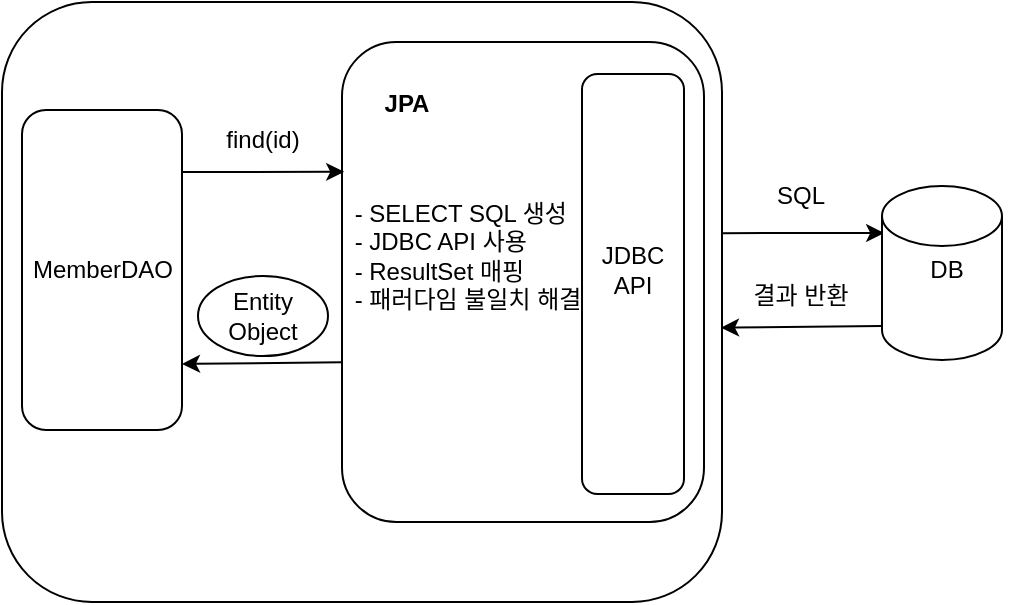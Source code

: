 <mxfile version="16.1.2" type="device"><diagram id="l_D_Pnb0FXvJz-vMlekc" name="Page-1"><mxGraphModel dx="946" dy="479" grid="1" gridSize="10" guides="1" tooltips="1" connect="1" arrows="1" fold="1" page="1" pageScale="1" pageWidth="827" pageHeight="1169" math="0" shadow="0"><root><mxCell id="0"/><mxCell id="1" parent="0"/><mxCell id="iJe-LM_PrtxtfYKGr-tQ-1" value="" style="rounded=1;whiteSpace=wrap;html=1;" vertex="1" parent="1"><mxGeometry x="60" y="50" width="360" height="300" as="geometry"/></mxCell><mxCell id="iJe-LM_PrtxtfYKGr-tQ-2" value="" style="rounded=1;whiteSpace=wrap;html=1;" vertex="1" parent="1"><mxGeometry x="230" y="70" width="181" height="240" as="geometry"/></mxCell><mxCell id="iJe-LM_PrtxtfYKGr-tQ-3" value="" style="rounded=1;whiteSpace=wrap;html=1;" vertex="1" parent="1"><mxGeometry x="70" y="104" width="80" height="160" as="geometry"/></mxCell><mxCell id="iJe-LM_PrtxtfYKGr-tQ-4" value="Entity&lt;br&gt;Object" style="ellipse;whiteSpace=wrap;html=1;" vertex="1" parent="1"><mxGeometry x="158" y="187" width="65" height="40" as="geometry"/></mxCell><mxCell id="iJe-LM_PrtxtfYKGr-tQ-5" value="find(id)" style="text;html=1;strokeColor=none;fillColor=none;align=center;verticalAlign=middle;whiteSpace=wrap;rounded=0;" vertex="1" parent="1"><mxGeometry x="158" y="104" width="65" height="30" as="geometry"/></mxCell><mxCell id="iJe-LM_PrtxtfYKGr-tQ-6" value="" style="endArrow=classic;html=1;rounded=0;entryX=0.006;entryY=0.358;entryDx=0;entryDy=0;entryPerimeter=0;" edge="1" parent="1"><mxGeometry width="50" height="50" relative="1" as="geometry"><mxPoint x="150" y="135" as="sourcePoint"/><mxPoint x="231.086" y="134.92" as="targetPoint"/></mxGeometry></mxCell><mxCell id="iJe-LM_PrtxtfYKGr-tQ-7" value="" style="rounded=1;whiteSpace=wrap;html=1;" vertex="1" parent="1"><mxGeometry x="350" y="86" width="51" height="210" as="geometry"/></mxCell><mxCell id="iJe-LM_PrtxtfYKGr-tQ-8" value="&lt;div style=&quot;text-align: left&quot;&gt;&lt;span&gt;- SELECT SQL 생성&lt;/span&gt;&lt;/div&gt;&lt;div style=&quot;text-align: left&quot;&gt;&lt;span&gt;- JDBC API 사용&lt;/span&gt;&lt;br&gt;&lt;/div&gt;&lt;div style=&quot;text-align: left&quot;&gt;- ResultSet 매핑&lt;/div&gt;&lt;div style=&quot;text-align: left&quot;&gt;- 패러다임 불일치 해결&lt;/div&gt;" style="text;html=1;strokeColor=none;fillColor=none;align=center;verticalAlign=middle;whiteSpace=wrap;rounded=0;" vertex="1" parent="1"><mxGeometry x="223" y="142" width="140" height="70" as="geometry"/></mxCell><mxCell id="iJe-LM_PrtxtfYKGr-tQ-9" value="&lt;b&gt;JPA&lt;/b&gt;" style="text;html=1;strokeColor=none;fillColor=none;align=center;verticalAlign=middle;whiteSpace=wrap;rounded=0;" vertex="1" parent="1"><mxGeometry x="230" y="86" width="65" height="30" as="geometry"/></mxCell><mxCell id="iJe-LM_PrtxtfYKGr-tQ-10" value="JDBC&lt;br&gt;API" style="text;html=1;strokeColor=none;fillColor=none;align=center;verticalAlign=middle;whiteSpace=wrap;rounded=0;" vertex="1" parent="1"><mxGeometry x="343" y="169" width="65" height="30" as="geometry"/></mxCell><mxCell id="iJe-LM_PrtxtfYKGr-tQ-11" value="" style="endArrow=classic;html=1;rounded=0;entryX=0.006;entryY=0.358;entryDx=0;entryDy=0;entryPerimeter=0;" edge="1" parent="1"><mxGeometry width="50" height="50" relative="1" as="geometry"><mxPoint x="420" y="165.58" as="sourcePoint"/><mxPoint x="501.086" y="165.5" as="targetPoint"/></mxGeometry></mxCell><mxCell id="iJe-LM_PrtxtfYKGr-tQ-12" value="" style="shape=cylinder3;whiteSpace=wrap;html=1;boundedLbl=1;backgroundOutline=1;size=15;" vertex="1" parent="1"><mxGeometry x="500" y="142" width="60" height="87" as="geometry"/></mxCell><mxCell id="iJe-LM_PrtxtfYKGr-tQ-13" value="DB" style="text;html=1;strokeColor=none;fillColor=none;align=center;verticalAlign=middle;whiteSpace=wrap;rounded=0;" vertex="1" parent="1"><mxGeometry x="500" y="169" width="65" height="30" as="geometry"/></mxCell><mxCell id="iJe-LM_PrtxtfYKGr-tQ-14" value="SQL" style="text;html=1;strokeColor=none;fillColor=none;align=center;verticalAlign=middle;whiteSpace=wrap;rounded=0;" vertex="1" parent="1"><mxGeometry x="427" y="132" width="65" height="30" as="geometry"/></mxCell><mxCell id="iJe-LM_PrtxtfYKGr-tQ-15" value="MemberDAO" style="text;html=1;strokeColor=none;fillColor=none;align=center;verticalAlign=middle;whiteSpace=wrap;rounded=0;" vertex="1" parent="1"><mxGeometry x="77.5" y="169" width="65" height="30" as="geometry"/></mxCell><mxCell id="iJe-LM_PrtxtfYKGr-tQ-16" value="" style="endArrow=classic;html=1;rounded=0;entryX=1;entryY=0.75;entryDx=0;entryDy=0;exitX=0;exitY=0.638;exitDx=0;exitDy=0;exitPerimeter=0;" edge="1" parent="1"><mxGeometry width="50" height="50" relative="1" as="geometry"><mxPoint x="230" y="230.12" as="sourcePoint"/><mxPoint x="150" y="231" as="targetPoint"/></mxGeometry></mxCell><mxCell id="iJe-LM_PrtxtfYKGr-tQ-17" value="" style="endArrow=classic;html=1;rounded=0;entryX=1;entryY=0.75;entryDx=0;entryDy=0;exitX=0;exitY=0.638;exitDx=0;exitDy=0;exitPerimeter=0;" edge="1" parent="1"><mxGeometry width="50" height="50" relative="1" as="geometry"><mxPoint x="499.5" y="212" as="sourcePoint"/><mxPoint x="419.5" y="212.88" as="targetPoint"/></mxGeometry></mxCell><mxCell id="iJe-LM_PrtxtfYKGr-tQ-18" value="결과 반환" style="text;html=1;strokeColor=none;fillColor=none;align=center;verticalAlign=middle;whiteSpace=wrap;rounded=0;" vertex="1" parent="1"><mxGeometry x="427" y="182" width="65" height="30" as="geometry"/></mxCell></root></mxGraphModel></diagram></mxfile>